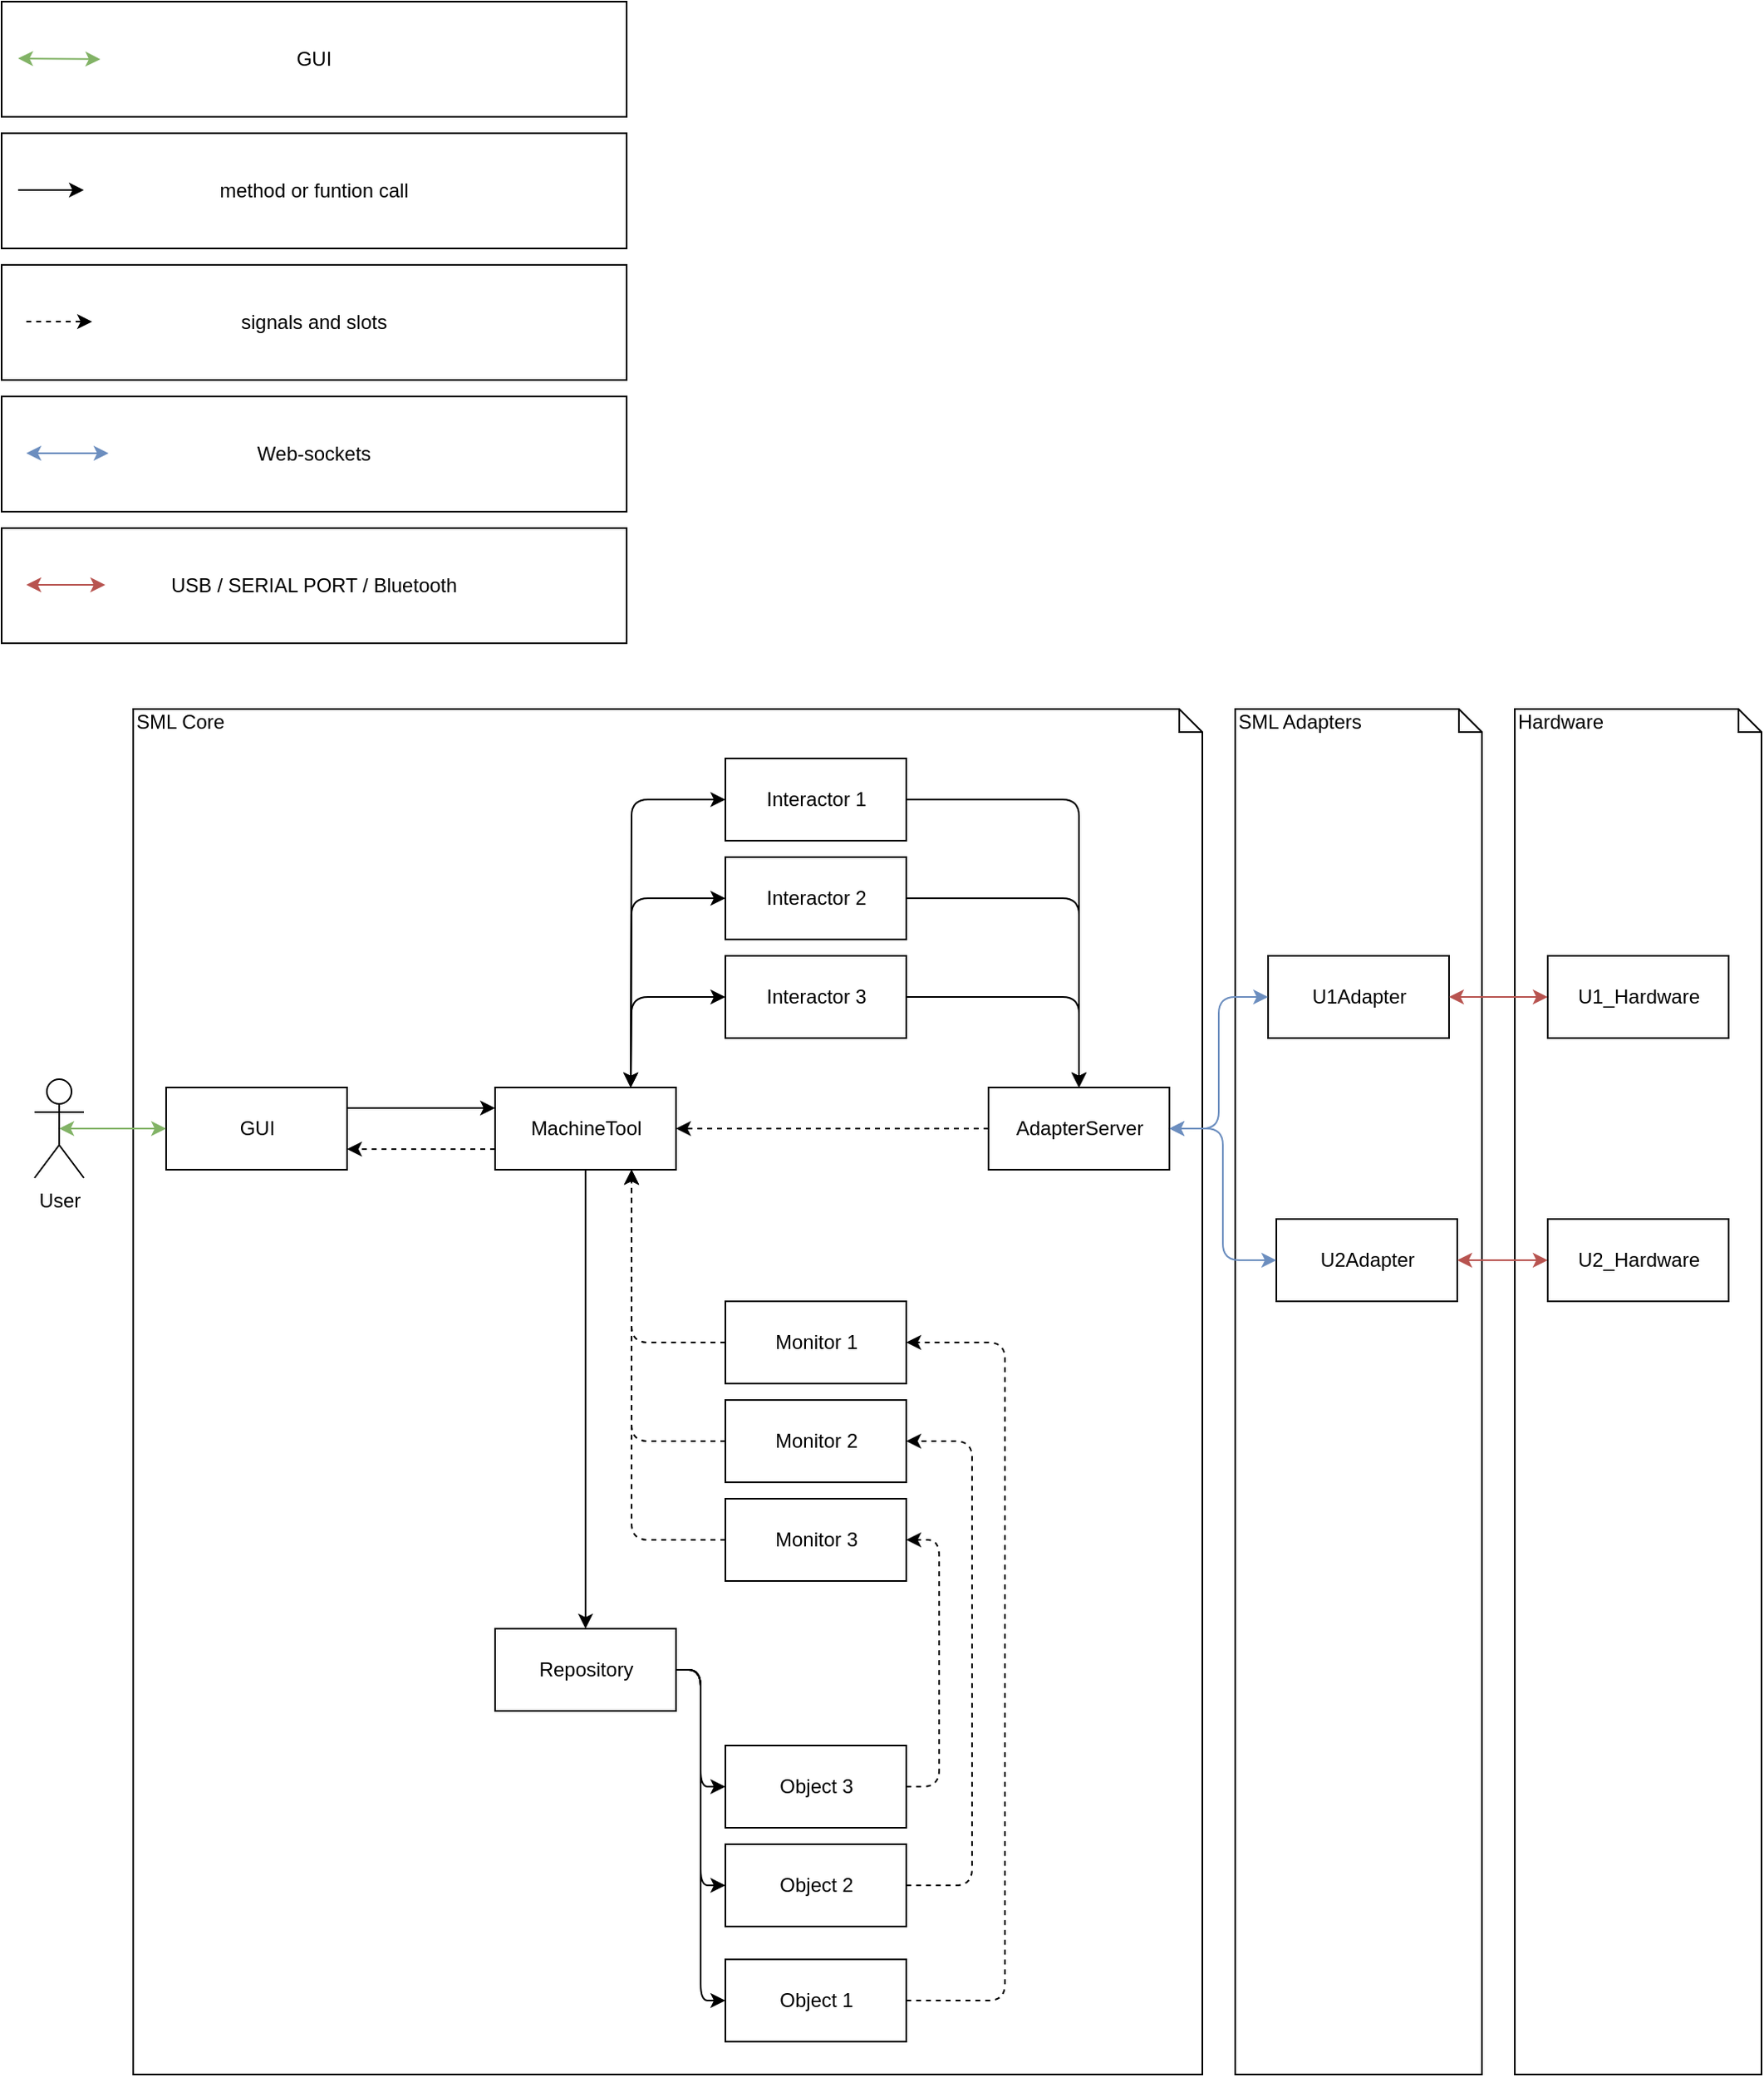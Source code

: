 <mxfile version="12.3.2" type="device" pages="1"><diagram id="Wq8thdSNIyFd20Ja3UcR" name="Page-1"><mxGraphModel dx="946" dy="1894" grid="1" gridSize="10" guides="1" tooltips="1" connect="1" arrows="1" fold="1" page="1" pageScale="1" pageWidth="827" pageHeight="1169" math="0" shadow="0"><root><mxCell id="0"/><mxCell id="1" parent="0"/><mxCell id="iBxRWCkNDistAEuvjOre-26" value="Hardware" style="shape=note;whiteSpace=wrap;html=1;size=14;verticalAlign=top;align=left;spacingTop=-6;" vertex="1" parent="1"><mxGeometry x="960" width="150" height="830" as="geometry"/></mxCell><mxCell id="iBxRWCkNDistAEuvjOre-25" value="SML Adapters" style="shape=note;whiteSpace=wrap;html=1;size=14;verticalAlign=top;align=left;spacingTop=-6;" vertex="1" parent="1"><mxGeometry x="790" width="150" height="830" as="geometry"/></mxCell><mxCell id="iBxRWCkNDistAEuvjOre-24" value="SML Core" style="shape=note;whiteSpace=wrap;html=1;size=14;verticalAlign=top;align=left;spacingTop=-6;" vertex="1" parent="1"><mxGeometry x="120" width="650" height="830" as="geometry"/></mxCell><mxCell id="Yt6d7k_2UkOVNUc52VZq-1" value="MachineTool" style="html=1;" parent="1" vertex="1"><mxGeometry x="340" y="230" width="110" height="50" as="geometry"/></mxCell><mxCell id="Yt6d7k_2UkOVNUc52VZq-2" value="Repository" style="html=1;" parent="1" vertex="1"><mxGeometry x="340" y="559" width="110" height="50" as="geometry"/></mxCell><mxCell id="Yt6d7k_2UkOVNUc52VZq-3" value="GUI" style="html=1;" parent="1" vertex="1"><mxGeometry x="140" y="230" width="110" height="50" as="geometry"/></mxCell><mxCell id="Yt6d7k_2UkOVNUc52VZq-4" value="User" style="shape=umlActor;verticalLabelPosition=bottom;labelBackgroundColor=#ffffff;verticalAlign=top;html=1;outlineConnect=0;" parent="1" vertex="1"><mxGeometry x="60" y="225" width="30" height="60" as="geometry"/></mxCell><mxCell id="Yt6d7k_2UkOVNUc52VZq-9" value="" style="endArrow=classic;startArrow=classic;html=1;exitX=0.5;exitY=0.5;exitDx=0;exitDy=0;exitPerimeter=0;entryX=0;entryY=0.5;entryDx=0;entryDy=0;fillColor=#d5e8d4;strokeColor=#82b366;" parent="1" source="Yt6d7k_2UkOVNUc52VZq-4" target="Yt6d7k_2UkOVNUc52VZq-3" edge="1"><mxGeometry width="50" height="50" relative="1" as="geometry"><mxPoint x="70" y="310" as="sourcePoint"/><mxPoint x="120" y="260" as="targetPoint"/></mxGeometry></mxCell><mxCell id="Yt6d7k_2UkOVNUc52VZq-11" value="" style="endArrow=classic;html=1;exitX=1;exitY=0.25;exitDx=0;exitDy=0;entryX=0;entryY=0.25;entryDx=0;entryDy=0;" parent="1" source="Yt6d7k_2UkOVNUc52VZq-3" target="Yt6d7k_2UkOVNUc52VZq-1" edge="1"><mxGeometry width="50" height="50" relative="1" as="geometry"><mxPoint x="290" y="340" as="sourcePoint"/><mxPoint x="340" y="290" as="targetPoint"/></mxGeometry></mxCell><mxCell id="Yt6d7k_2UkOVNUc52VZq-12" value="" style="endArrow=classic;html=1;exitX=0;exitY=0.75;exitDx=0;exitDy=0;entryX=1;entryY=0.75;entryDx=0;entryDy=0;dashed=1;" parent="1" source="Yt6d7k_2UkOVNUc52VZq-1" target="Yt6d7k_2UkOVNUc52VZq-3" edge="1"><mxGeometry width="50" height="50" relative="1" as="geometry"><mxPoint x="260" y="330" as="sourcePoint"/><mxPoint x="310" y="280" as="targetPoint"/></mxGeometry></mxCell><mxCell id="Yt6d7k_2UkOVNUc52VZq-19" value="" style="edgeStyle=elbowEdgeStyle;elbow=horizontal;endArrow=classic;html=1;entryX=0.5;entryY=0;entryDx=0;entryDy=0;exitX=0.5;exitY=1;exitDx=0;exitDy=0;" parent="1" source="Yt6d7k_2UkOVNUc52VZq-1" target="Yt6d7k_2UkOVNUc52VZq-2" edge="1"><mxGeometry width="50" height="50" relative="1" as="geometry"><mxPoint x="370" y="380" as="sourcePoint"/><mxPoint x="420" y="330" as="targetPoint"/><Array as="points"><mxPoint x="395" y="340"/></Array></mxGeometry></mxCell><mxCell id="Yt6d7k_2UkOVNUc52VZq-20" value="Interactor 1" style="html=1;" parent="1" vertex="1"><mxGeometry x="480" y="30" width="110" height="50" as="geometry"/></mxCell><mxCell id="Yt6d7k_2UkOVNUc52VZq-23" value="Interactor 2" style="html=1;" parent="1" vertex="1"><mxGeometry x="480" y="90" width="110" height="50" as="geometry"/></mxCell><mxCell id="Yt6d7k_2UkOVNUc52VZq-24" value="Interactor 3" style="html=1;" parent="1" vertex="1"><mxGeometry x="480" y="150" width="110" height="50" as="geometry"/></mxCell><mxCell id="Yt6d7k_2UkOVNUc52VZq-25" value="" style="edgeStyle=elbowEdgeStyle;elbow=horizontal;endArrow=classic;html=1;exitX=0.75;exitY=0;exitDx=0;exitDy=0;entryX=0;entryY=0.5;entryDx=0;entryDy=0;startArrow=classic;startFill=1;" parent="1" source="Yt6d7k_2UkOVNUc52VZq-1" target="Yt6d7k_2UkOVNUc52VZq-24" edge="1"><mxGeometry width="50" height="50" relative="1" as="geometry"><mxPoint x="360" y="160" as="sourcePoint"/><mxPoint x="410" y="110" as="targetPoint"/><Array as="points"><mxPoint x="423" y="200"/></Array></mxGeometry></mxCell><mxCell id="Yt6d7k_2UkOVNUc52VZq-26" value="" style="edgeStyle=elbowEdgeStyle;elbow=horizontal;endArrow=classic;html=1;exitX=0.75;exitY=0;exitDx=0;exitDy=0;entryX=0;entryY=0.5;entryDx=0;entryDy=0;startArrow=classic;startFill=1;" parent="1" source="Yt6d7k_2UkOVNUc52VZq-1" target="Yt6d7k_2UkOVNUc52VZq-23" edge="1"><mxGeometry width="50" height="50" relative="1" as="geometry"><mxPoint x="380" y="170" as="sourcePoint"/><mxPoint x="430" y="120" as="targetPoint"/><Array as="points"><mxPoint x="423" y="170"/></Array></mxGeometry></mxCell><mxCell id="Yt6d7k_2UkOVNUc52VZq-27" value="" style="edgeStyle=elbowEdgeStyle;elbow=horizontal;endArrow=classic;html=1;entryX=0;entryY=0.5;entryDx=0;entryDy=0;exitX=0.75;exitY=0;exitDx=0;exitDy=0;startArrow=classic;startFill=1;" parent="1" source="Yt6d7k_2UkOVNUc52VZq-1" target="Yt6d7k_2UkOVNUc52VZq-20" edge="1"><mxGeometry width="50" height="50" relative="1" as="geometry"><mxPoint x="360" y="130" as="sourcePoint"/><mxPoint x="410" y="80" as="targetPoint"/><Array as="points"><mxPoint x="423" y="140"/></Array></mxGeometry></mxCell><mxCell id="Yt6d7k_2UkOVNUc52VZq-28" value="AdapterServer" style="html=1;" parent="1" vertex="1"><mxGeometry x="640" y="230" width="110" height="50" as="geometry"/></mxCell><mxCell id="Yt6d7k_2UkOVNUc52VZq-29" value="" style="edgeStyle=elbowEdgeStyle;elbow=horizontal;endArrow=classic;html=1;exitX=1;exitY=0.5;exitDx=0;exitDy=0;entryX=0.5;entryY=0;entryDx=0;entryDy=0;" parent="1" source="Yt6d7k_2UkOVNUc52VZq-24" target="Yt6d7k_2UkOVNUc52VZq-28" edge="1"><mxGeometry width="50" height="50" relative="1" as="geometry"><mxPoint x="670" y="160" as="sourcePoint"/><mxPoint x="720" y="110" as="targetPoint"/><Array as="points"><mxPoint x="695" y="200"/></Array></mxGeometry></mxCell><mxCell id="Yt6d7k_2UkOVNUc52VZq-31" value="" style="edgeStyle=elbowEdgeStyle;elbow=horizontal;endArrow=classic;html=1;exitX=1;exitY=0.5;exitDx=0;exitDy=0;entryX=0.5;entryY=0;entryDx=0;entryDy=0;" parent="1" source="Yt6d7k_2UkOVNUc52VZq-23" target="Yt6d7k_2UkOVNUc52VZq-28" edge="1"><mxGeometry width="50" height="50" relative="1" as="geometry"><mxPoint x="680" y="160" as="sourcePoint"/><mxPoint x="730" y="110" as="targetPoint"/><Array as="points"><mxPoint x="695" y="170"/></Array></mxGeometry></mxCell><mxCell id="Yt6d7k_2UkOVNUc52VZq-32" value="" style="edgeStyle=elbowEdgeStyle;elbow=horizontal;endArrow=classic;html=1;exitX=1;exitY=0.5;exitDx=0;exitDy=0;entryX=0.5;entryY=0;entryDx=0;entryDy=0;" parent="1" source="Yt6d7k_2UkOVNUc52VZq-20" target="Yt6d7k_2UkOVNUc52VZq-28" edge="1"><mxGeometry width="50" height="50" relative="1" as="geometry"><mxPoint x="730" y="90" as="sourcePoint"/><mxPoint x="780" y="40" as="targetPoint"/><Array as="points"><mxPoint x="695" y="140"/></Array></mxGeometry></mxCell><mxCell id="Yt6d7k_2UkOVNUc52VZq-33" value="U1Adapter" style="html=1;" parent="1" vertex="1"><mxGeometry x="810" y="150" width="110" height="50" as="geometry"/></mxCell><mxCell id="Yt6d7k_2UkOVNUc52VZq-34" value="U2Adapter" style="html=1;" parent="1" vertex="1"><mxGeometry x="815" y="310" width="110" height="50" as="geometry"/></mxCell><mxCell id="Yt6d7k_2UkOVNUc52VZq-35" value="U2_Hardware" style="html=1;" parent="1" vertex="1"><mxGeometry x="980" y="310" width="110" height="50" as="geometry"/></mxCell><mxCell id="Yt6d7k_2UkOVNUc52VZq-36" value="U1_Hardware" style="html=1;" parent="1" vertex="1"><mxGeometry x="980" y="150" width="110" height="50" as="geometry"/></mxCell><mxCell id="Yt6d7k_2UkOVNUc52VZq-38" value="" style="endArrow=classic;startArrow=classic;html=1;exitX=1;exitY=0.5;exitDx=0;exitDy=0;entryX=0;entryY=0.5;entryDx=0;entryDy=0;fillColor=#f8cecc;strokeColor=#b85450;" parent="1" source="Yt6d7k_2UkOVNUc52VZq-33" target="Yt6d7k_2UkOVNUc52VZq-36" edge="1"><mxGeometry width="50" height="50" relative="1" as="geometry"><mxPoint x="970" y="210" as="sourcePoint"/><mxPoint x="1020" y="160" as="targetPoint"/></mxGeometry></mxCell><mxCell id="Yt6d7k_2UkOVNUc52VZq-39" value="" style="endArrow=classic;startArrow=classic;html=1;exitX=1;exitY=0.5;exitDx=0;exitDy=0;entryX=0;entryY=0.5;entryDx=0;entryDy=0;fillColor=#f8cecc;strokeColor=#b85450;" parent="1" source="Yt6d7k_2UkOVNUc52VZq-34" target="Yt6d7k_2UkOVNUc52VZq-35" edge="1"><mxGeometry width="50" height="50" relative="1" as="geometry"><mxPoint x="970" y="300" as="sourcePoint"/><mxPoint x="1020" y="250" as="targetPoint"/></mxGeometry></mxCell><mxCell id="Yt6d7k_2UkOVNUc52VZq-40" value="" style="edgeStyle=elbowEdgeStyle;elbow=horizontal;endArrow=classic;html=1;exitX=1;exitY=0.5;exitDx=0;exitDy=0;entryX=0;entryY=0.5;entryDx=0;entryDy=0;startArrow=classic;startFill=1;fillColor=#dae8fc;strokeColor=#6c8ebf;" parent="1" source="Yt6d7k_2UkOVNUc52VZq-28" target="Yt6d7k_2UkOVNUc52VZq-33" edge="1"><mxGeometry width="50" height="50" relative="1" as="geometry"><mxPoint x="790" y="280" as="sourcePoint"/><mxPoint x="840" y="230" as="targetPoint"/></mxGeometry></mxCell><mxCell id="Yt6d7k_2UkOVNUc52VZq-41" value="" style="edgeStyle=elbowEdgeStyle;elbow=horizontal;endArrow=classic;html=1;entryX=0;entryY=0.5;entryDx=0;entryDy=0;exitX=1;exitY=0.5;exitDx=0;exitDy=0;startArrow=classic;startFill=1;fillColor=#dae8fc;strokeColor=#6c8ebf;" parent="1" source="Yt6d7k_2UkOVNUc52VZq-28" target="Yt6d7k_2UkOVNUc52VZq-34" edge="1"><mxGeometry width="50" height="50" relative="1" as="geometry"><mxPoint x="720" y="380" as="sourcePoint"/><mxPoint x="770" y="330" as="targetPoint"/></mxGeometry></mxCell><mxCell id="Yt6d7k_2UkOVNUc52VZq-44" value="" style="edgeStyle=elbowEdgeStyle;elbow=vertical;endArrow=classic;html=1;exitX=0;exitY=0.5;exitDx=0;exitDy=0;entryX=1;entryY=0.5;entryDx=0;entryDy=0;dashed=1;" parent="1" source="Yt6d7k_2UkOVNUc52VZq-28" target="Yt6d7k_2UkOVNUc52VZq-1" edge="1"><mxGeometry width="50" height="50" relative="1" as="geometry"><mxPoint x="630" y="460" as="sourcePoint"/><mxPoint x="680" y="410" as="targetPoint"/><Array as="points"><mxPoint x="550" y="255"/></Array></mxGeometry></mxCell><mxCell id="Yt6d7k_2UkOVNUc52VZq-45" value="Monitor 1" style="html=1;" parent="1" vertex="1"><mxGeometry x="480" y="360" width="110" height="50" as="geometry"/></mxCell><mxCell id="Yt6d7k_2UkOVNUc52VZq-46" value="Monitor 2" style="html=1;" parent="1" vertex="1"><mxGeometry x="480" y="420" width="110" height="50" as="geometry"/></mxCell><mxCell id="Yt6d7k_2UkOVNUc52VZq-47" value="Monitor 3" style="html=1;" parent="1" vertex="1"><mxGeometry x="480" y="480" width="110" height="50" as="geometry"/></mxCell><mxCell id="Yt6d7k_2UkOVNUc52VZq-51" value="Object 1" style="html=1;" parent="1" vertex="1"><mxGeometry x="480" y="760" width="110" height="50" as="geometry"/></mxCell><mxCell id="Yt6d7k_2UkOVNUc52VZq-52" value="Object 2" style="html=1;" parent="1" vertex="1"><mxGeometry x="480" y="690" width="110" height="50" as="geometry"/></mxCell><mxCell id="Yt6d7k_2UkOVNUc52VZq-53" value="Object 3" style="html=1;" parent="1" vertex="1"><mxGeometry x="480" y="630" width="110" height="50" as="geometry"/></mxCell><mxCell id="iBxRWCkNDistAEuvjOre-1" value="" style="edgeStyle=elbowEdgeStyle;elbow=horizontal;endArrow=classic;html=1;exitX=1;exitY=0.5;exitDx=0;exitDy=0;entryX=0;entryY=0.5;entryDx=0;entryDy=0;" edge="1" parent="1" source="Yt6d7k_2UkOVNUc52VZq-2" target="Yt6d7k_2UkOVNUc52VZq-51"><mxGeometry width="50" height="50" relative="1" as="geometry"><mxPoint x="420" y="510" as="sourcePoint"/><mxPoint x="470" y="460" as="targetPoint"/></mxGeometry></mxCell><mxCell id="iBxRWCkNDistAEuvjOre-2" value="" style="edgeStyle=elbowEdgeStyle;elbow=horizontal;endArrow=classic;html=1;exitX=1;exitY=0.5;exitDx=0;exitDy=0;entryX=0;entryY=0.5;entryDx=0;entryDy=0;" edge="1" parent="1" source="Yt6d7k_2UkOVNUc52VZq-2" target="Yt6d7k_2UkOVNUc52VZq-52"><mxGeometry width="50" height="50" relative="1" as="geometry"><mxPoint x="340" y="710" as="sourcePoint"/><mxPoint x="390" y="660" as="targetPoint"/></mxGeometry></mxCell><mxCell id="iBxRWCkNDistAEuvjOre-3" value="" style="edgeStyle=elbowEdgeStyle;elbow=horizontal;endArrow=classic;html=1;exitX=1;exitY=0.5;exitDx=0;exitDy=0;entryX=0;entryY=0.5;entryDx=0;entryDy=0;" edge="1" parent="1" source="Yt6d7k_2UkOVNUc52VZq-2" target="Yt6d7k_2UkOVNUc52VZq-53"><mxGeometry width="50" height="50" relative="1" as="geometry"><mxPoint x="390" y="750" as="sourcePoint"/><mxPoint x="440" y="700" as="targetPoint"/></mxGeometry></mxCell><mxCell id="iBxRWCkNDistAEuvjOre-4" value="" style="edgeStyle=elbowEdgeStyle;elbow=horizontal;endArrow=classic;html=1;exitX=1;exitY=0.5;exitDx=0;exitDy=0;entryX=1;entryY=0.5;entryDx=0;entryDy=0;dashed=1;" edge="1" parent="1" source="Yt6d7k_2UkOVNUc52VZq-51" target="Yt6d7k_2UkOVNUc52VZq-45"><mxGeometry width="50" height="50" relative="1" as="geometry"><mxPoint x="620" y="590" as="sourcePoint"/><mxPoint x="670" y="540" as="targetPoint"/><Array as="points"><mxPoint x="650" y="590"/></Array></mxGeometry></mxCell><mxCell id="iBxRWCkNDistAEuvjOre-5" value="" style="edgeStyle=elbowEdgeStyle;elbow=horizontal;endArrow=classic;html=1;exitX=1;exitY=0.5;exitDx=0;exitDy=0;entryX=1;entryY=0.5;entryDx=0;entryDy=0;dashed=1;" edge="1" parent="1" source="Yt6d7k_2UkOVNUc52VZq-52" target="Yt6d7k_2UkOVNUc52VZq-46"><mxGeometry width="50" height="50" relative="1" as="geometry"><mxPoint x="680" y="740" as="sourcePoint"/><mxPoint x="730" y="690" as="targetPoint"/><Array as="points"><mxPoint x="630" y="580"/></Array></mxGeometry></mxCell><mxCell id="iBxRWCkNDistAEuvjOre-6" value="" style="edgeStyle=elbowEdgeStyle;elbow=horizontal;endArrow=classic;html=1;exitX=1;exitY=0.5;exitDx=0;exitDy=0;entryX=1;entryY=0.5;entryDx=0;entryDy=0;dashed=1;" edge="1" parent="1" source="Yt6d7k_2UkOVNUc52VZq-53" target="Yt6d7k_2UkOVNUc52VZq-47"><mxGeometry width="50" height="50" relative="1" as="geometry"><mxPoint x="710" y="800" as="sourcePoint"/><mxPoint x="760" y="750" as="targetPoint"/><Array as="points"><mxPoint x="610" y="580"/></Array></mxGeometry></mxCell><mxCell id="iBxRWCkNDistAEuvjOre-7" value="" style="edgeStyle=elbowEdgeStyle;elbow=horizontal;endArrow=classic;html=1;dashed=1;exitX=0;exitY=0.5;exitDx=0;exitDy=0;entryX=0.75;entryY=1;entryDx=0;entryDy=0;" edge="1" parent="1" source="Yt6d7k_2UkOVNUc52VZq-45" target="Yt6d7k_2UkOVNUc52VZq-1"><mxGeometry width="50" height="50" relative="1" as="geometry"><mxPoint x="420" y="410" as="sourcePoint"/><mxPoint x="470" y="360" as="targetPoint"/><Array as="points"><mxPoint x="423" y="340"/></Array></mxGeometry></mxCell><mxCell id="iBxRWCkNDistAEuvjOre-8" value="" style="edgeStyle=elbowEdgeStyle;elbow=horizontal;endArrow=classic;html=1;dashed=1;exitX=0;exitY=0.5;exitDx=0;exitDy=0;entryX=0.75;entryY=1;entryDx=0;entryDy=0;" edge="1" parent="1" source="Yt6d7k_2UkOVNUc52VZq-46" target="Yt6d7k_2UkOVNUc52VZq-1"><mxGeometry width="50" height="50" relative="1" as="geometry"><mxPoint x="260" y="540" as="sourcePoint"/><mxPoint x="310" y="490" as="targetPoint"/><Array as="points"><mxPoint x="423" y="360"/></Array></mxGeometry></mxCell><mxCell id="iBxRWCkNDistAEuvjOre-9" value="" style="edgeStyle=elbowEdgeStyle;elbow=horizontal;endArrow=classic;html=1;dashed=1;exitX=0;exitY=0.5;exitDx=0;exitDy=0;entryX=0.75;entryY=1;entryDx=0;entryDy=0;" edge="1" parent="1" source="Yt6d7k_2UkOVNUc52VZq-47" target="Yt6d7k_2UkOVNUc52VZq-1"><mxGeometry width="50" height="50" relative="1" as="geometry"><mxPoint x="210" y="510" as="sourcePoint"/><mxPoint x="260" y="460" as="targetPoint"/><Array as="points"><mxPoint x="423" y="400"/></Array></mxGeometry></mxCell><mxCell id="iBxRWCkNDistAEuvjOre-13" value="&lt;span style=&quot;white-space: normal&quot;&gt;method or funtion call&lt;/span&gt;" style="html=1;whiteSpace=wrap;container=1;recursiveResize=0;collapsible=0;" vertex="1" parent="1"><mxGeometry x="40" y="-350" width="380" height="70" as="geometry"/></mxCell><mxCell id="Yt6d7k_2UkOVNUc52VZq-13" value="" style="endArrow=classic;html=1;" parent="iBxRWCkNDistAEuvjOre-13" edge="1"><mxGeometry width="50" height="50" relative="1" as="geometry"><mxPoint x="10" y="34.5" as="sourcePoint"/><mxPoint x="50" y="34.5" as="targetPoint"/></mxGeometry></mxCell><mxCell id="iBxRWCkNDistAEuvjOre-16" value="&lt;span style=&quot;white-space: normal&quot;&gt;signals and slots&lt;/span&gt;" style="html=1;whiteSpace=wrap;container=1;recursiveResize=0;collapsible=0;" vertex="1" parent="1"><mxGeometry x="40" y="-270" width="380" height="70" as="geometry"/></mxCell><mxCell id="iBxRWCkNDistAEuvjOre-19" value="" style="endArrow=classic;html=1;dashed=1;" edge="1" parent="iBxRWCkNDistAEuvjOre-16"><mxGeometry width="50" height="50" relative="1" as="geometry"><mxPoint x="15" y="34.5" as="sourcePoint"/><mxPoint x="55" y="34.5" as="targetPoint"/></mxGeometry></mxCell><mxCell id="iBxRWCkNDistAEuvjOre-20" value="Web-sockets" style="html=1;whiteSpace=wrap;container=1;recursiveResize=0;collapsible=0;" vertex="1" parent="1"><mxGeometry x="40" y="-190" width="380" height="70" as="geometry"/></mxCell><mxCell id="iBxRWCkNDistAEuvjOre-10" value="" style="edgeStyle=elbowEdgeStyle;elbow=horizontal;endArrow=classic;html=1;startArrow=classic;startFill=1;fillColor=#dae8fc;strokeColor=#6c8ebf;" edge="1" parent="iBxRWCkNDistAEuvjOre-20"><mxGeometry width="50" height="50" relative="1" as="geometry"><mxPoint x="15" y="34.5" as="sourcePoint"/><mxPoint x="65" y="34.5" as="targetPoint"/></mxGeometry></mxCell><mxCell id="iBxRWCkNDistAEuvjOre-22" value="USB / SERIAL PORT / Bluetooth" style="html=1;whiteSpace=wrap;container=1;recursiveResize=0;collapsible=0;" vertex="1" parent="1"><mxGeometry x="40" y="-110" width="380" height="70" as="geometry"/></mxCell><mxCell id="iBxRWCkNDistAEuvjOre-11" value="" style="endArrow=classic;startArrow=classic;html=1;entryX=0;entryY=0.5;entryDx=0;entryDy=0;fillColor=#f8cecc;strokeColor=#b85450;" edge="1" parent="iBxRWCkNDistAEuvjOre-22"><mxGeometry width="50" height="50" relative="1" as="geometry"><mxPoint x="15" y="34.5" as="sourcePoint"/><mxPoint x="63" y="34.5" as="targetPoint"/></mxGeometry></mxCell><mxCell id="iBxRWCkNDistAEuvjOre-28" value="GUI" style="html=1;whiteSpace=wrap;container=1;recursiveResize=0;collapsible=0;" vertex="1" parent="1"><mxGeometry x="40" y="-430" width="380" height="70" as="geometry"/></mxCell><mxCell id="iBxRWCkNDistAEuvjOre-27" value="" style="endArrow=classic;startArrow=classic;html=1;exitX=0.5;exitY=0.5;exitDx=0;exitDy=0;exitPerimeter=0;fillColor=#d5e8d4;strokeColor=#82b366;" edge="1" parent="iBxRWCkNDistAEuvjOre-28"><mxGeometry width="50" height="50" relative="1" as="geometry"><mxPoint x="10" y="34.5" as="sourcePoint"/><mxPoint x="60" y="35" as="targetPoint"/></mxGeometry></mxCell></root></mxGraphModel></diagram></mxfile>